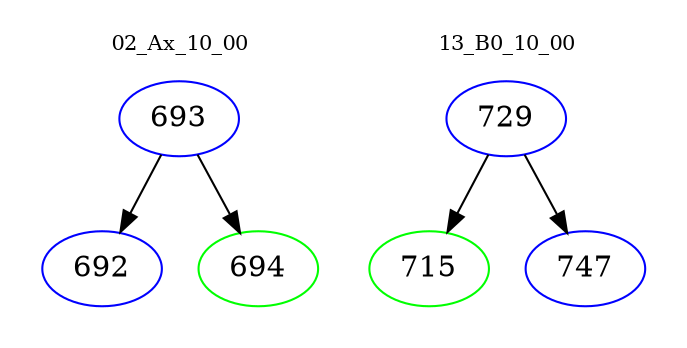 digraph{
subgraph cluster_0 {
color = white
label = "02_Ax_10_00";
fontsize=10;
T0_693 [label="693", color="blue"]
T0_693 -> T0_692 [color="black"]
T0_692 [label="692", color="blue"]
T0_693 -> T0_694 [color="black"]
T0_694 [label="694", color="green"]
}
subgraph cluster_1 {
color = white
label = "13_B0_10_00";
fontsize=10;
T1_729 [label="729", color="blue"]
T1_729 -> T1_715 [color="black"]
T1_715 [label="715", color="green"]
T1_729 -> T1_747 [color="black"]
T1_747 [label="747", color="blue"]
}
}
